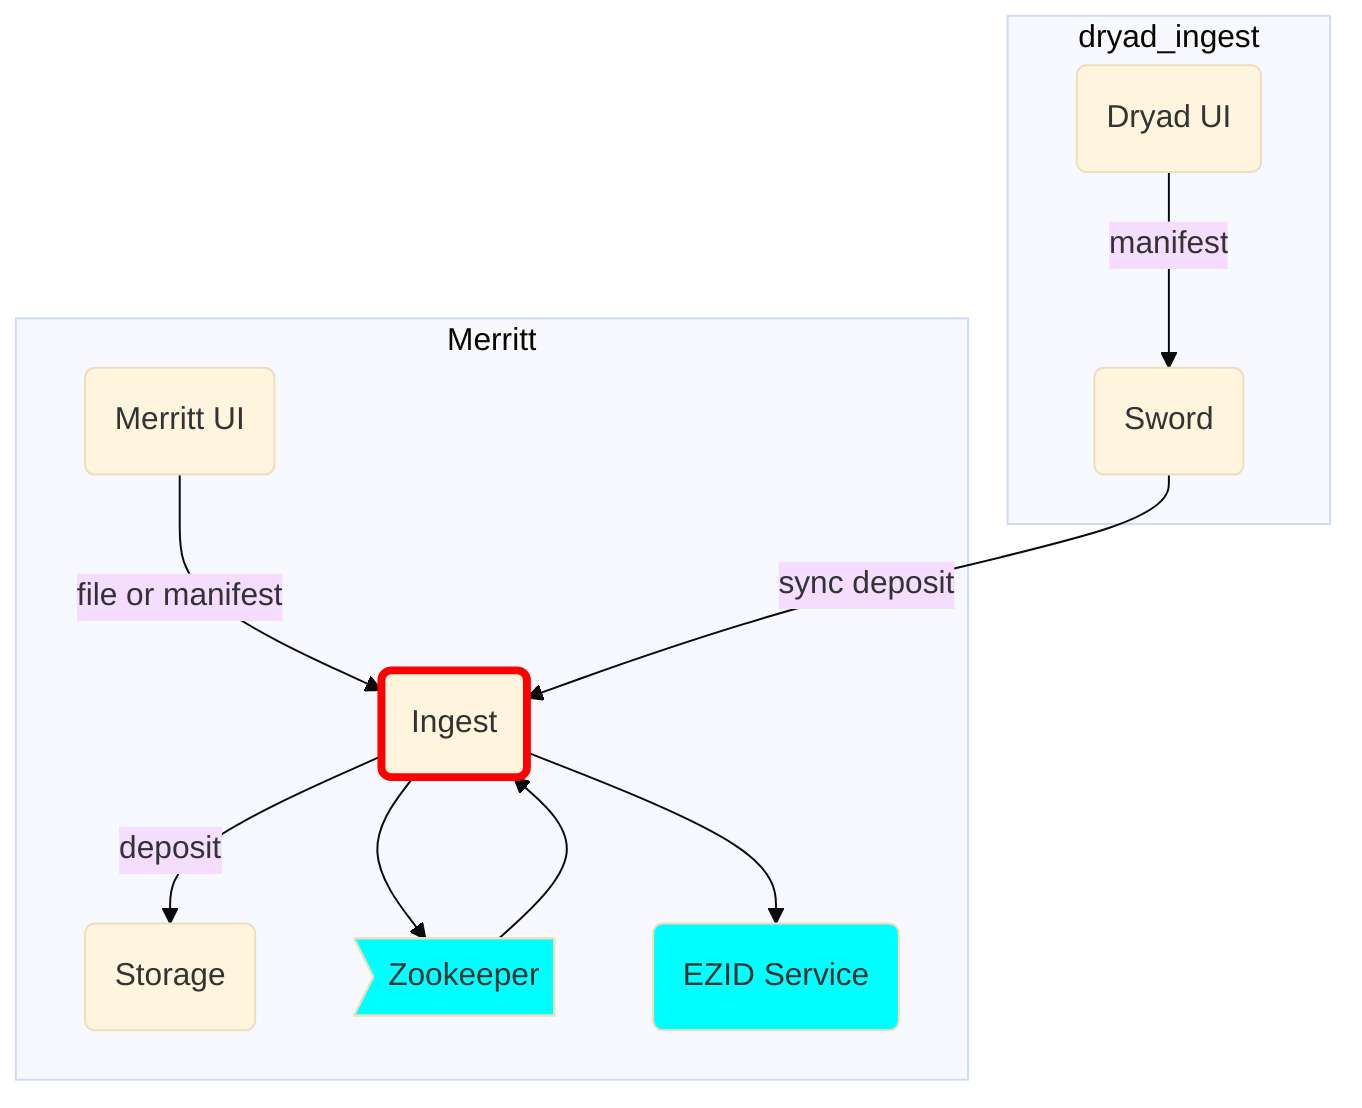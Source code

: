 %%{init: {'theme': 'base'}}%%
graph TD
  UI("Merritt UI")
  ING(Ingest)
  ST(Storage)
  ZOO>Zookeeper]
  EZID(EZID Service)
  DRYAD(Dryad UI)
  SWORD(Sword)

  subgraph Merritt
    UI --> |"file or manifest"| ING
    ING --> |deposit| ST
    ING --> ZOO
    ZOO --> ING
    ING --> EZID
  end
  subgraph dryad_ingest
    DRYAD --> |manifest| SWORD
    SWORD --> |sync deposit| ING
  end

  style ZOO fill:cyan
  style EZID fill:cyan
  style ING stroke:red,stroke-width:4px
